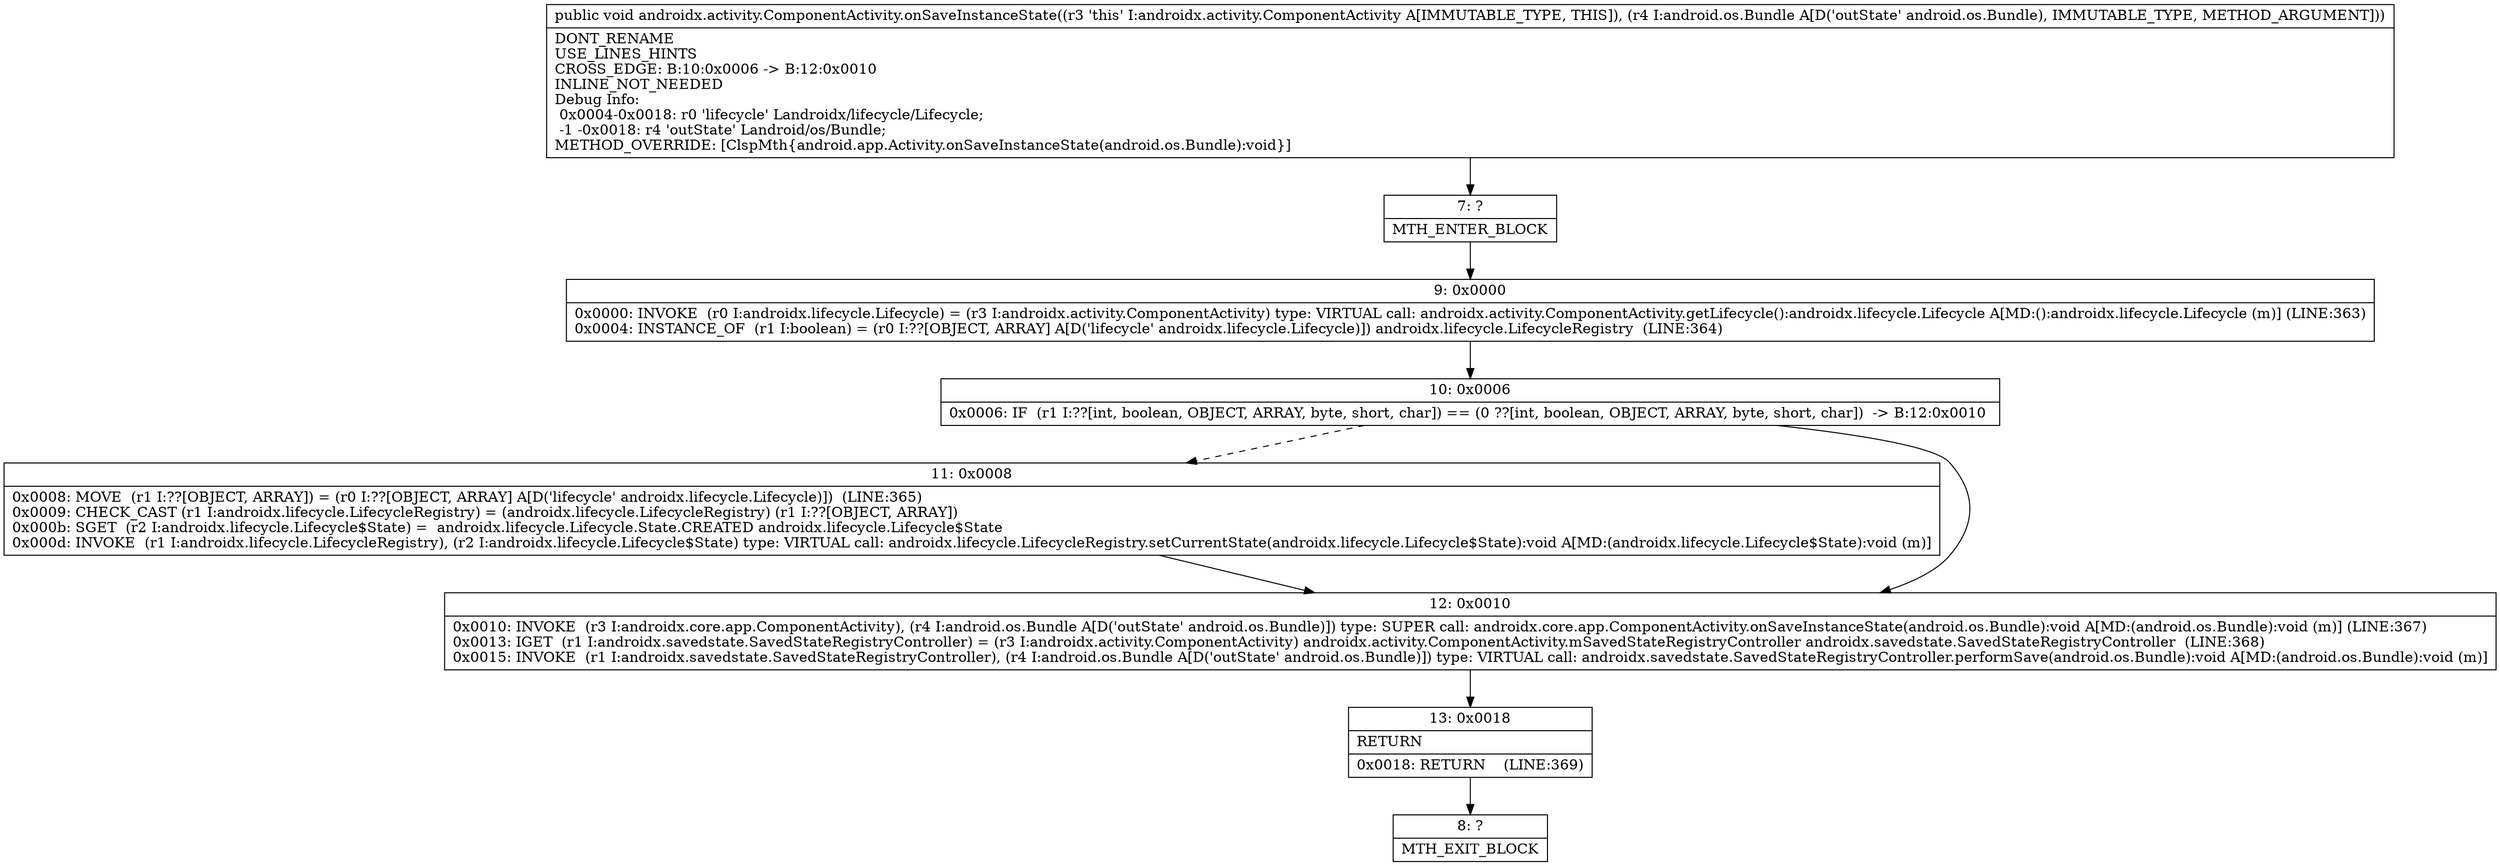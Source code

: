 digraph "CFG forandroidx.activity.ComponentActivity.onSaveInstanceState(Landroid\/os\/Bundle;)V" {
Node_7 [shape=record,label="{7\:\ ?|MTH_ENTER_BLOCK\l}"];
Node_9 [shape=record,label="{9\:\ 0x0000|0x0000: INVOKE  (r0 I:androidx.lifecycle.Lifecycle) = (r3 I:androidx.activity.ComponentActivity) type: VIRTUAL call: androidx.activity.ComponentActivity.getLifecycle():androidx.lifecycle.Lifecycle A[MD:():androidx.lifecycle.Lifecycle (m)] (LINE:363)\l0x0004: INSTANCE_OF  (r1 I:boolean) = (r0 I:??[OBJECT, ARRAY] A[D('lifecycle' androidx.lifecycle.Lifecycle)]) androidx.lifecycle.LifecycleRegistry  (LINE:364)\l}"];
Node_10 [shape=record,label="{10\:\ 0x0006|0x0006: IF  (r1 I:??[int, boolean, OBJECT, ARRAY, byte, short, char]) == (0 ??[int, boolean, OBJECT, ARRAY, byte, short, char])  \-\> B:12:0x0010 \l}"];
Node_11 [shape=record,label="{11\:\ 0x0008|0x0008: MOVE  (r1 I:??[OBJECT, ARRAY]) = (r0 I:??[OBJECT, ARRAY] A[D('lifecycle' androidx.lifecycle.Lifecycle)])  (LINE:365)\l0x0009: CHECK_CAST (r1 I:androidx.lifecycle.LifecycleRegistry) = (androidx.lifecycle.LifecycleRegistry) (r1 I:??[OBJECT, ARRAY]) \l0x000b: SGET  (r2 I:androidx.lifecycle.Lifecycle$State) =  androidx.lifecycle.Lifecycle.State.CREATED androidx.lifecycle.Lifecycle$State \l0x000d: INVOKE  (r1 I:androidx.lifecycle.LifecycleRegistry), (r2 I:androidx.lifecycle.Lifecycle$State) type: VIRTUAL call: androidx.lifecycle.LifecycleRegistry.setCurrentState(androidx.lifecycle.Lifecycle$State):void A[MD:(androidx.lifecycle.Lifecycle$State):void (m)]\l}"];
Node_12 [shape=record,label="{12\:\ 0x0010|0x0010: INVOKE  (r3 I:androidx.core.app.ComponentActivity), (r4 I:android.os.Bundle A[D('outState' android.os.Bundle)]) type: SUPER call: androidx.core.app.ComponentActivity.onSaveInstanceState(android.os.Bundle):void A[MD:(android.os.Bundle):void (m)] (LINE:367)\l0x0013: IGET  (r1 I:androidx.savedstate.SavedStateRegistryController) = (r3 I:androidx.activity.ComponentActivity) androidx.activity.ComponentActivity.mSavedStateRegistryController androidx.savedstate.SavedStateRegistryController  (LINE:368)\l0x0015: INVOKE  (r1 I:androidx.savedstate.SavedStateRegistryController), (r4 I:android.os.Bundle A[D('outState' android.os.Bundle)]) type: VIRTUAL call: androidx.savedstate.SavedStateRegistryController.performSave(android.os.Bundle):void A[MD:(android.os.Bundle):void (m)]\l}"];
Node_13 [shape=record,label="{13\:\ 0x0018|RETURN\l|0x0018: RETURN    (LINE:369)\l}"];
Node_8 [shape=record,label="{8\:\ ?|MTH_EXIT_BLOCK\l}"];
MethodNode[shape=record,label="{public void androidx.activity.ComponentActivity.onSaveInstanceState((r3 'this' I:androidx.activity.ComponentActivity A[IMMUTABLE_TYPE, THIS]), (r4 I:android.os.Bundle A[D('outState' android.os.Bundle), IMMUTABLE_TYPE, METHOD_ARGUMENT]))  | DONT_RENAME\lUSE_LINES_HINTS\lCROSS_EDGE: B:10:0x0006 \-\> B:12:0x0010\lINLINE_NOT_NEEDED\lDebug Info:\l  0x0004\-0x0018: r0 'lifecycle' Landroidx\/lifecycle\/Lifecycle;\l  \-1 \-0x0018: r4 'outState' Landroid\/os\/Bundle;\lMETHOD_OVERRIDE: [ClspMth\{android.app.Activity.onSaveInstanceState(android.os.Bundle):void\}]\l}"];
MethodNode -> Node_7;Node_7 -> Node_9;
Node_9 -> Node_10;
Node_10 -> Node_11[style=dashed];
Node_10 -> Node_12;
Node_11 -> Node_12;
Node_12 -> Node_13;
Node_13 -> Node_8;
}

